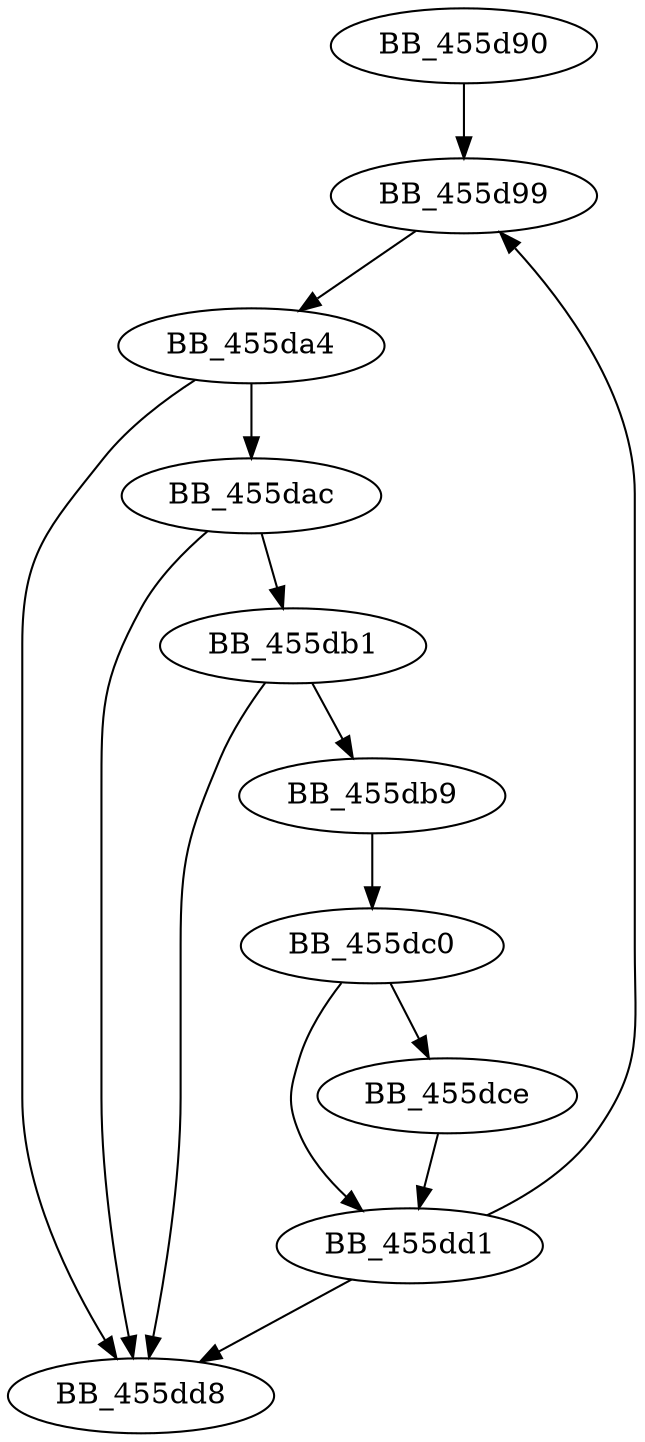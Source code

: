 DiGraph sub_455D90{
BB_455d90->BB_455d99
BB_455d99->BB_455da4
BB_455da4->BB_455dac
BB_455da4->BB_455dd8
BB_455dac->BB_455db1
BB_455dac->BB_455dd8
BB_455db1->BB_455db9
BB_455db1->BB_455dd8
BB_455db9->BB_455dc0
BB_455dc0->BB_455dce
BB_455dc0->BB_455dd1
BB_455dce->BB_455dd1
BB_455dd1->BB_455d99
BB_455dd1->BB_455dd8
}

